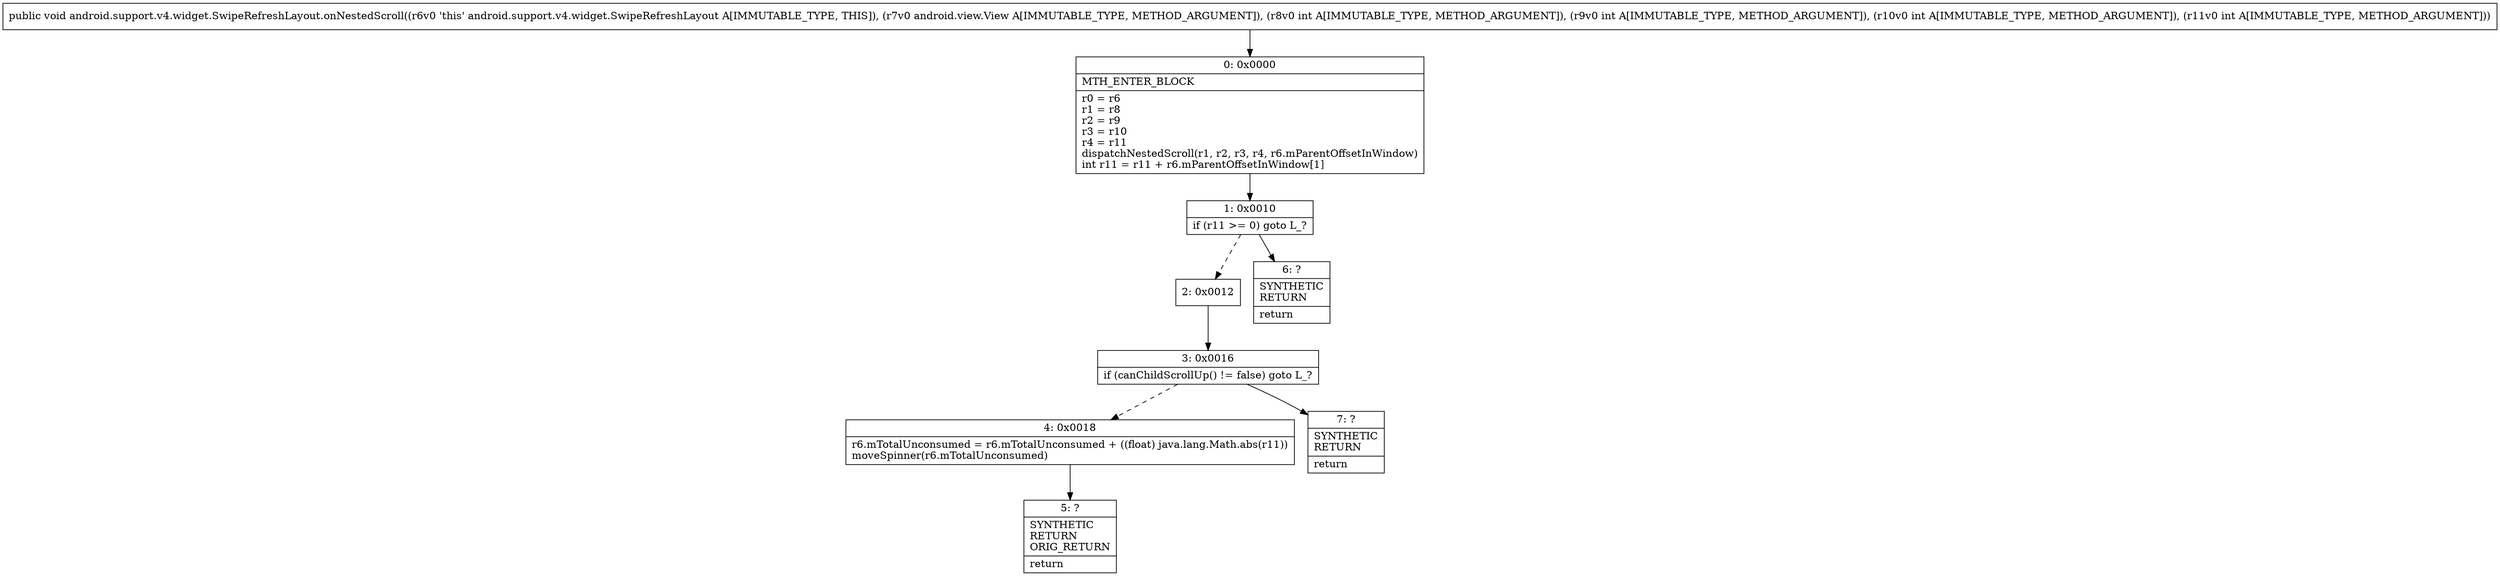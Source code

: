 digraph "CFG forandroid.support.v4.widget.SwipeRefreshLayout.onNestedScroll(Landroid\/view\/View;IIII)V" {
Node_0 [shape=record,label="{0\:\ 0x0000|MTH_ENTER_BLOCK\l|r0 = r6\lr1 = r8\lr2 = r9\lr3 = r10\lr4 = r11\ldispatchNestedScroll(r1, r2, r3, r4, r6.mParentOffsetInWindow)\lint r11 = r11 + r6.mParentOffsetInWindow[1]\l}"];
Node_1 [shape=record,label="{1\:\ 0x0010|if (r11 \>= 0) goto L_?\l}"];
Node_2 [shape=record,label="{2\:\ 0x0012}"];
Node_3 [shape=record,label="{3\:\ 0x0016|if (canChildScrollUp() != false) goto L_?\l}"];
Node_4 [shape=record,label="{4\:\ 0x0018|r6.mTotalUnconsumed = r6.mTotalUnconsumed + ((float) java.lang.Math.abs(r11))\lmoveSpinner(r6.mTotalUnconsumed)\l}"];
Node_5 [shape=record,label="{5\:\ ?|SYNTHETIC\lRETURN\lORIG_RETURN\l|return\l}"];
Node_6 [shape=record,label="{6\:\ ?|SYNTHETIC\lRETURN\l|return\l}"];
Node_7 [shape=record,label="{7\:\ ?|SYNTHETIC\lRETURN\l|return\l}"];
MethodNode[shape=record,label="{public void android.support.v4.widget.SwipeRefreshLayout.onNestedScroll((r6v0 'this' android.support.v4.widget.SwipeRefreshLayout A[IMMUTABLE_TYPE, THIS]), (r7v0 android.view.View A[IMMUTABLE_TYPE, METHOD_ARGUMENT]), (r8v0 int A[IMMUTABLE_TYPE, METHOD_ARGUMENT]), (r9v0 int A[IMMUTABLE_TYPE, METHOD_ARGUMENT]), (r10v0 int A[IMMUTABLE_TYPE, METHOD_ARGUMENT]), (r11v0 int A[IMMUTABLE_TYPE, METHOD_ARGUMENT])) }"];
MethodNode -> Node_0;
Node_0 -> Node_1;
Node_1 -> Node_2[style=dashed];
Node_1 -> Node_6;
Node_2 -> Node_3;
Node_3 -> Node_4[style=dashed];
Node_3 -> Node_7;
Node_4 -> Node_5;
}

